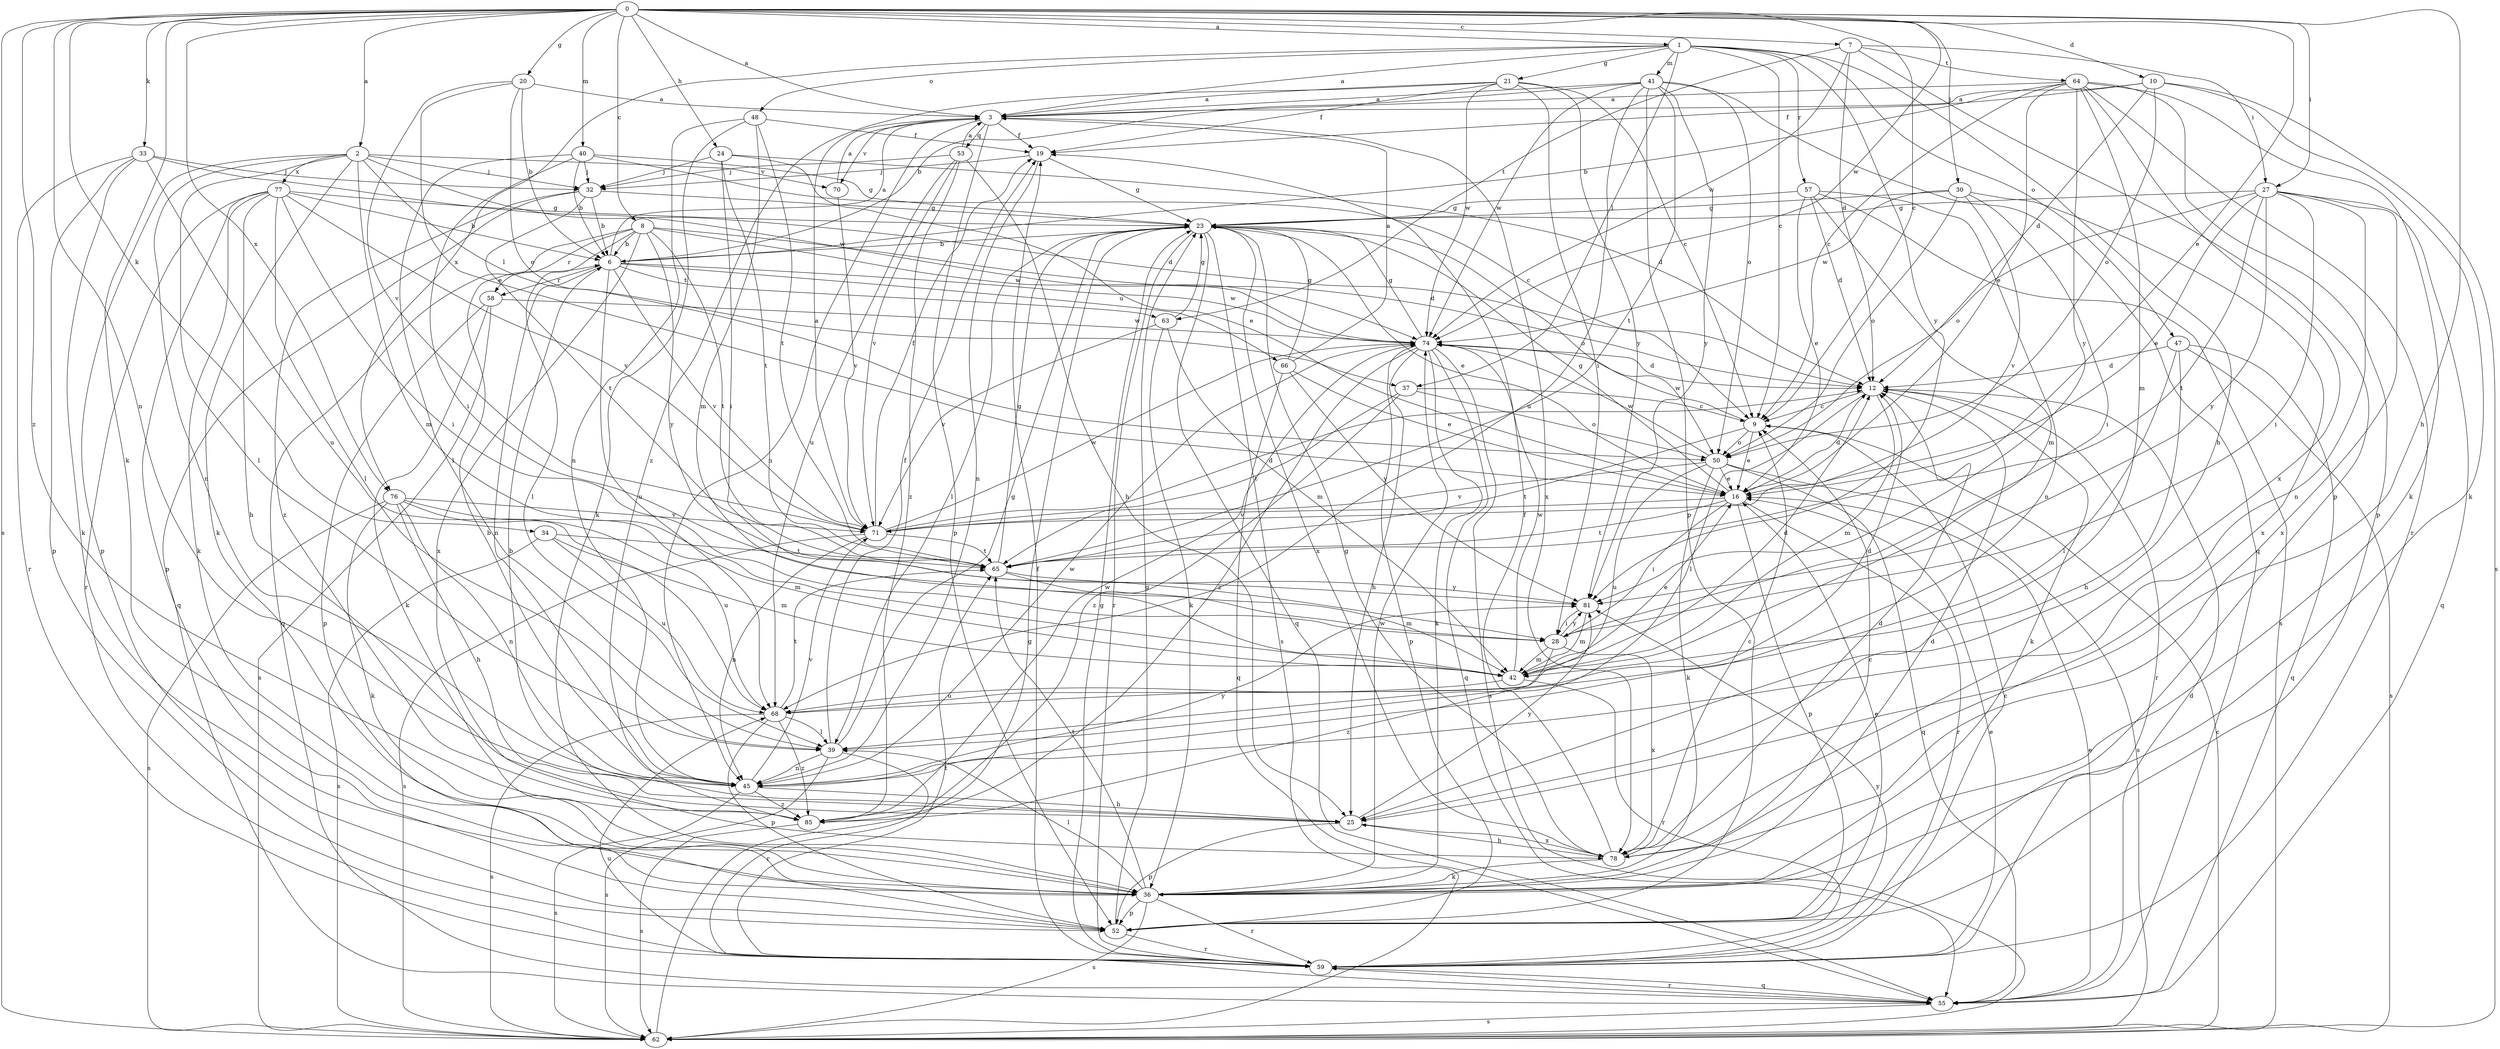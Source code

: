 strict digraph  {
0;
1;
2;
3;
6;
7;
8;
9;
10;
12;
16;
19;
20;
21;
23;
24;
25;
27;
28;
30;
32;
33;
34;
36;
37;
39;
40;
41;
42;
45;
47;
48;
50;
52;
53;
55;
57;
58;
59;
62;
63;
64;
65;
66;
68;
70;
71;
74;
76;
77;
78;
81;
85;
0 -> 1  [label=a];
0 -> 2  [label=a];
0 -> 3  [label=a];
0 -> 7  [label=c];
0 -> 8  [label=c];
0 -> 9  [label=c];
0 -> 10  [label=d];
0 -> 16  [label=e];
0 -> 20  [label=g];
0 -> 24  [label=h];
0 -> 25  [label=h];
0 -> 27  [label=i];
0 -> 30  [label=j];
0 -> 33  [label=k];
0 -> 34  [label=k];
0 -> 36  [label=k];
0 -> 40  [label=m];
0 -> 45  [label=n];
0 -> 62  [label=s];
0 -> 74  [label=w];
0 -> 76  [label=x];
0 -> 85  [label=z];
1 -> 3  [label=a];
1 -> 9  [label=c];
1 -> 21  [label=g];
1 -> 25  [label=h];
1 -> 37  [label=l];
1 -> 41  [label=m];
1 -> 47  [label=o];
1 -> 48  [label=o];
1 -> 57  [label=r];
1 -> 76  [label=x];
1 -> 81  [label=y];
2 -> 12  [label=d];
2 -> 32  [label=j];
2 -> 36  [label=k];
2 -> 37  [label=l];
2 -> 39  [label=l];
2 -> 42  [label=m];
2 -> 45  [label=n];
2 -> 52  [label=p];
2 -> 70  [label=v];
2 -> 77  [label=x];
3 -> 19  [label=f];
3 -> 45  [label=n];
3 -> 52  [label=p];
3 -> 53  [label=q];
3 -> 70  [label=v];
3 -> 78  [label=x];
6 -> 3  [label=a];
6 -> 45  [label=n];
6 -> 58  [label=r];
6 -> 63  [label=t];
6 -> 66  [label=u];
6 -> 68  [label=u];
6 -> 71  [label=v];
6 -> 74  [label=w];
7 -> 12  [label=d];
7 -> 27  [label=i];
7 -> 52  [label=p];
7 -> 63  [label=t];
7 -> 64  [label=t];
7 -> 74  [label=w];
8 -> 6  [label=b];
8 -> 12  [label=d];
8 -> 39  [label=l];
8 -> 55  [label=q];
8 -> 58  [label=r];
8 -> 65  [label=t];
8 -> 74  [label=w];
8 -> 78  [label=x];
8 -> 81  [label=y];
9 -> 16  [label=e];
9 -> 50  [label=o];
9 -> 65  [label=t];
9 -> 74  [label=w];
10 -> 3  [label=a];
10 -> 12  [label=d];
10 -> 19  [label=f];
10 -> 36  [label=k];
10 -> 50  [label=o];
10 -> 62  [label=s];
12 -> 9  [label=c];
12 -> 36  [label=k];
12 -> 39  [label=l];
12 -> 42  [label=m];
12 -> 59  [label=r];
16 -> 12  [label=d];
16 -> 23  [label=g];
16 -> 28  [label=i];
16 -> 52  [label=p];
16 -> 59  [label=r];
16 -> 65  [label=t];
16 -> 71  [label=v];
19 -> 23  [label=g];
19 -> 32  [label=j];
19 -> 45  [label=n];
20 -> 3  [label=a];
20 -> 6  [label=b];
20 -> 16  [label=e];
20 -> 50  [label=o];
20 -> 71  [label=v];
21 -> 3  [label=a];
21 -> 9  [label=c];
21 -> 19  [label=f];
21 -> 28  [label=i];
21 -> 74  [label=w];
21 -> 81  [label=y];
21 -> 85  [label=z];
23 -> 6  [label=b];
23 -> 16  [label=e];
23 -> 39  [label=l];
23 -> 50  [label=o];
23 -> 55  [label=q];
23 -> 59  [label=r];
23 -> 62  [label=s];
23 -> 78  [label=x];
24 -> 12  [label=d];
24 -> 16  [label=e];
24 -> 28  [label=i];
24 -> 32  [label=j];
24 -> 65  [label=t];
25 -> 6  [label=b];
25 -> 52  [label=p];
25 -> 78  [label=x];
25 -> 81  [label=y];
27 -> 16  [label=e];
27 -> 23  [label=g];
27 -> 28  [label=i];
27 -> 45  [label=n];
27 -> 50  [label=o];
27 -> 55  [label=q];
27 -> 65  [label=t];
27 -> 78  [label=x];
27 -> 81  [label=y];
28 -> 42  [label=m];
28 -> 78  [label=x];
28 -> 81  [label=y];
28 -> 85  [label=z];
30 -> 23  [label=g];
30 -> 28  [label=i];
30 -> 50  [label=o];
30 -> 71  [label=v];
30 -> 74  [label=w];
30 -> 78  [label=x];
32 -> 6  [label=b];
32 -> 23  [label=g];
32 -> 55  [label=q];
32 -> 65  [label=t];
32 -> 85  [label=z];
33 -> 32  [label=j];
33 -> 36  [label=k];
33 -> 52  [label=p];
33 -> 59  [label=r];
33 -> 68  [label=u];
33 -> 74  [label=w];
34 -> 42  [label=m];
34 -> 62  [label=s];
34 -> 65  [label=t];
34 -> 68  [label=u];
36 -> 9  [label=c];
36 -> 12  [label=d];
36 -> 39  [label=l];
36 -> 52  [label=p];
36 -> 59  [label=r];
36 -> 62  [label=s];
36 -> 65  [label=t];
36 -> 74  [label=w];
37 -> 9  [label=c];
37 -> 50  [label=o];
37 -> 65  [label=t];
37 -> 85  [label=z];
39 -> 19  [label=f];
39 -> 23  [label=g];
39 -> 45  [label=n];
39 -> 59  [label=r];
39 -> 62  [label=s];
40 -> 6  [label=b];
40 -> 9  [label=c];
40 -> 23  [label=g];
40 -> 28  [label=i];
40 -> 32  [label=j];
40 -> 39  [label=l];
41 -> 3  [label=a];
41 -> 6  [label=b];
41 -> 50  [label=o];
41 -> 52  [label=p];
41 -> 55  [label=q];
41 -> 65  [label=t];
41 -> 68  [label=u];
41 -> 74  [label=w];
41 -> 81  [label=y];
42 -> 12  [label=d];
42 -> 16  [label=e];
42 -> 59  [label=r];
42 -> 68  [label=u];
42 -> 74  [label=w];
45 -> 6  [label=b];
45 -> 25  [label=h];
45 -> 62  [label=s];
45 -> 71  [label=v];
45 -> 74  [label=w];
45 -> 81  [label=y];
45 -> 85  [label=z];
47 -> 12  [label=d];
47 -> 25  [label=h];
47 -> 39  [label=l];
47 -> 55  [label=q];
47 -> 62  [label=s];
48 -> 19  [label=f];
48 -> 36  [label=k];
48 -> 42  [label=m];
48 -> 45  [label=n];
48 -> 65  [label=t];
50 -> 16  [label=e];
50 -> 36  [label=k];
50 -> 55  [label=q];
50 -> 62  [label=s];
50 -> 68  [label=u];
50 -> 71  [label=v];
50 -> 74  [label=w];
52 -> 16  [label=e];
52 -> 23  [label=g];
52 -> 59  [label=r];
53 -> 3  [label=a];
53 -> 25  [label=h];
53 -> 32  [label=j];
53 -> 68  [label=u];
53 -> 71  [label=v];
53 -> 85  [label=z];
55 -> 12  [label=d];
55 -> 16  [label=e];
55 -> 59  [label=r];
55 -> 62  [label=s];
55 -> 68  [label=u];
57 -> 12  [label=d];
57 -> 16  [label=e];
57 -> 23  [label=g];
57 -> 42  [label=m];
57 -> 45  [label=n];
57 -> 62  [label=s];
58 -> 36  [label=k];
58 -> 52  [label=p];
58 -> 62  [label=s];
58 -> 74  [label=w];
59 -> 9  [label=c];
59 -> 16  [label=e];
59 -> 19  [label=f];
59 -> 23  [label=g];
59 -> 55  [label=q];
59 -> 65  [label=t];
59 -> 81  [label=y];
62 -> 9  [label=c];
62 -> 23  [label=g];
63 -> 23  [label=g];
63 -> 36  [label=k];
63 -> 42  [label=m];
63 -> 71  [label=v];
64 -> 3  [label=a];
64 -> 6  [label=b];
64 -> 9  [label=c];
64 -> 16  [label=e];
64 -> 36  [label=k];
64 -> 42  [label=m];
64 -> 52  [label=p];
64 -> 59  [label=r];
64 -> 78  [label=x];
64 -> 81  [label=y];
65 -> 23  [label=g];
65 -> 42  [label=m];
65 -> 81  [label=y];
66 -> 3  [label=a];
66 -> 16  [label=e];
66 -> 23  [label=g];
66 -> 55  [label=q];
66 -> 81  [label=y];
68 -> 12  [label=d];
68 -> 39  [label=l];
68 -> 52  [label=p];
68 -> 62  [label=s];
68 -> 65  [label=t];
68 -> 85  [label=z];
70 -> 3  [label=a];
70 -> 71  [label=v];
71 -> 3  [label=a];
71 -> 12  [label=d];
71 -> 19  [label=f];
71 -> 45  [label=n];
71 -> 62  [label=s];
71 -> 65  [label=t];
71 -> 74  [label=w];
74 -> 12  [label=d];
74 -> 23  [label=g];
74 -> 25  [label=h];
74 -> 36  [label=k];
74 -> 52  [label=p];
74 -> 55  [label=q];
74 -> 62  [label=s];
74 -> 85  [label=z];
76 -> 25  [label=h];
76 -> 36  [label=k];
76 -> 42  [label=m];
76 -> 45  [label=n];
76 -> 62  [label=s];
76 -> 68  [label=u];
76 -> 71  [label=v];
77 -> 6  [label=b];
77 -> 23  [label=g];
77 -> 25  [label=h];
77 -> 28  [label=i];
77 -> 36  [label=k];
77 -> 39  [label=l];
77 -> 52  [label=p];
77 -> 59  [label=r];
77 -> 71  [label=v];
78 -> 9  [label=c];
78 -> 12  [label=d];
78 -> 19  [label=f];
78 -> 23  [label=g];
78 -> 25  [label=h];
78 -> 36  [label=k];
81 -> 28  [label=i];
81 -> 42  [label=m];
85 -> 62  [label=s];
85 -> 74  [label=w];
}
